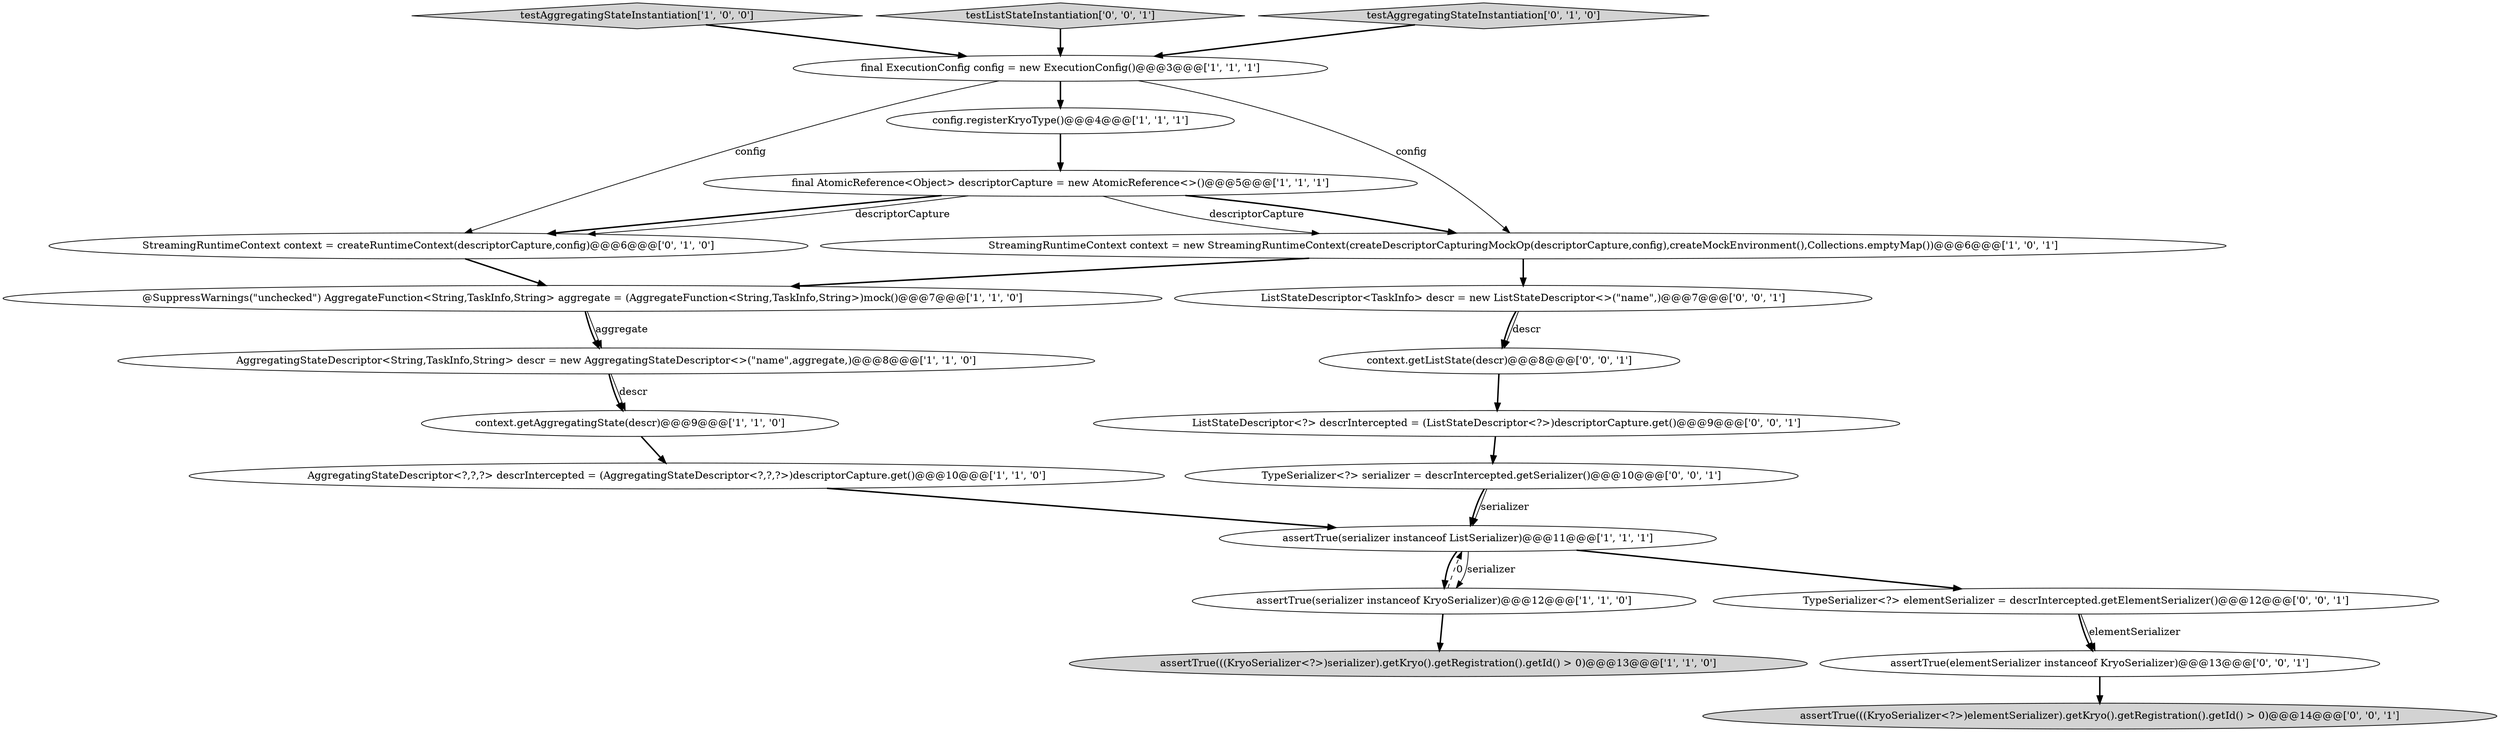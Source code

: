 digraph {
5 [style = filled, label = "final AtomicReference<Object> descriptorCapture = new AtomicReference<>()@@@5@@@['1', '1', '1']", fillcolor = white, shape = ellipse image = "AAA0AAABBB1BBB"];
20 [style = filled, label = "ListStateDescriptor<?> descrIntercepted = (ListStateDescriptor<?>)descriptorCapture.get()@@@9@@@['0', '0', '1']", fillcolor = white, shape = ellipse image = "AAA0AAABBB3BBB"];
19 [style = filled, label = "TypeSerializer<?> serializer = descrIntercepted.getSerializer()@@@10@@@['0', '0', '1']", fillcolor = white, shape = ellipse image = "AAA0AAABBB3BBB"];
3 [style = filled, label = "testAggregatingStateInstantiation['1', '0', '0']", fillcolor = lightgray, shape = diamond image = "AAA0AAABBB1BBB"];
12 [style = filled, label = "StreamingRuntimeContext context = createRuntimeContext(descriptorCapture,config)@@@6@@@['0', '1', '0']", fillcolor = white, shape = ellipse image = "AAA0AAABBB2BBB"];
21 [style = filled, label = "testListStateInstantiation['0', '0', '1']", fillcolor = lightgray, shape = diamond image = "AAA0AAABBB3BBB"];
16 [style = filled, label = "ListStateDescriptor<TaskInfo> descr = new ListStateDescriptor<>(\"name\",)@@@7@@@['0', '0', '1']", fillcolor = white, shape = ellipse image = "AAA0AAABBB3BBB"];
10 [style = filled, label = "context.getAggregatingState(descr)@@@9@@@['1', '1', '0']", fillcolor = white, shape = ellipse image = "AAA0AAABBB1BBB"];
1 [style = filled, label = "assertTrue(((KryoSerializer<?>)serializer).getKryo().getRegistration().getId() > 0)@@@13@@@['1', '1', '0']", fillcolor = lightgray, shape = ellipse image = "AAA0AAABBB1BBB"];
17 [style = filled, label = "assertTrue(elementSerializer instanceof KryoSerializer)@@@13@@@['0', '0', '1']", fillcolor = white, shape = ellipse image = "AAA0AAABBB3BBB"];
4 [style = filled, label = "config.registerKryoType()@@@4@@@['1', '1', '1']", fillcolor = white, shape = ellipse image = "AAA0AAABBB1BBB"];
9 [style = filled, label = "@SuppressWarnings(\"unchecked\") AggregateFunction<String,TaskInfo,String> aggregate = (AggregateFunction<String,TaskInfo,String>)mock()@@@7@@@['1', '1', '0']", fillcolor = white, shape = ellipse image = "AAA0AAABBB1BBB"];
11 [style = filled, label = "AggregatingStateDescriptor<?,?,?> descrIntercepted = (AggregatingStateDescriptor<?,?,?>)descriptorCapture.get()@@@10@@@['1', '1', '0']", fillcolor = white, shape = ellipse image = "AAA0AAABBB1BBB"];
0 [style = filled, label = "StreamingRuntimeContext context = new StreamingRuntimeContext(createDescriptorCapturingMockOp(descriptorCapture,config),createMockEnvironment(),Collections.emptyMap())@@@6@@@['1', '0', '1']", fillcolor = white, shape = ellipse image = "AAA0AAABBB1BBB"];
14 [style = filled, label = "TypeSerializer<?> elementSerializer = descrIntercepted.getElementSerializer()@@@12@@@['0', '0', '1']", fillcolor = white, shape = ellipse image = "AAA0AAABBB3BBB"];
2 [style = filled, label = "assertTrue(serializer instanceof KryoSerializer)@@@12@@@['1', '1', '0']", fillcolor = white, shape = ellipse image = "AAA0AAABBB1BBB"];
6 [style = filled, label = "final ExecutionConfig config = new ExecutionConfig()@@@3@@@['1', '1', '1']", fillcolor = white, shape = ellipse image = "AAA0AAABBB1BBB"];
13 [style = filled, label = "testAggregatingStateInstantiation['0', '1', '0']", fillcolor = lightgray, shape = diamond image = "AAA0AAABBB2BBB"];
18 [style = filled, label = "context.getListState(descr)@@@8@@@['0', '0', '1']", fillcolor = white, shape = ellipse image = "AAA0AAABBB3BBB"];
7 [style = filled, label = "AggregatingStateDescriptor<String,TaskInfo,String> descr = new AggregatingStateDescriptor<>(\"name\",aggregate,)@@@8@@@['1', '1', '0']", fillcolor = white, shape = ellipse image = "AAA0AAABBB1BBB"];
8 [style = filled, label = "assertTrue(serializer instanceof ListSerializer)@@@11@@@['1', '1', '1']", fillcolor = white, shape = ellipse image = "AAA0AAABBB1BBB"];
15 [style = filled, label = "assertTrue(((KryoSerializer<?>)elementSerializer).getKryo().getRegistration().getId() > 0)@@@14@@@['0', '0', '1']", fillcolor = lightgray, shape = ellipse image = "AAA0AAABBB3BBB"];
0->16 [style = bold, label=""];
0->9 [style = bold, label=""];
16->18 [style = bold, label=""];
21->6 [style = bold, label=""];
16->18 [style = solid, label="descr"];
7->10 [style = bold, label=""];
5->0 [style = solid, label="descriptorCapture"];
2->1 [style = bold, label=""];
8->2 [style = solid, label="serializer"];
8->14 [style = bold, label=""];
3->6 [style = bold, label=""];
14->17 [style = bold, label=""];
9->7 [style = bold, label=""];
12->9 [style = bold, label=""];
7->10 [style = solid, label="descr"];
2->8 [style = dashed, label="0"];
9->7 [style = solid, label="aggregate"];
14->17 [style = solid, label="elementSerializer"];
19->8 [style = bold, label=""];
19->8 [style = solid, label="serializer"];
6->4 [style = bold, label=""];
18->20 [style = bold, label=""];
6->12 [style = solid, label="config"];
5->0 [style = bold, label=""];
8->2 [style = bold, label=""];
5->12 [style = bold, label=""];
17->15 [style = bold, label=""];
11->8 [style = bold, label=""];
13->6 [style = bold, label=""];
20->19 [style = bold, label=""];
4->5 [style = bold, label=""];
5->12 [style = solid, label="descriptorCapture"];
10->11 [style = bold, label=""];
6->0 [style = solid, label="config"];
}
